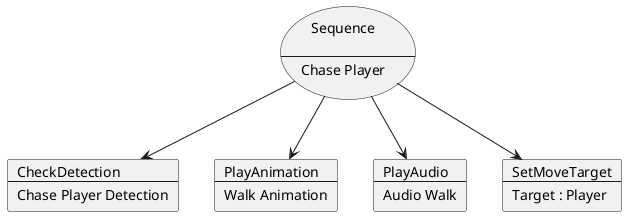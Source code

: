 @startuml

usecase Sequence[
    Sequence

    ---
    Chase Player
]
card CheckDetection[
    CheckDetection
    ---
    Chase Player Detection
]
card PlayAnimation[
    PlayAnimation
    ---
    Walk Animation
]
card PlayAudio[
    PlayAudio
    ---
    Audio Walk
]
card SetMoveTarget[
    SetMoveTarget
    ---
    Target : Player
]

Sequence-->CheckDetection
Sequence-->PlayAnimation
Sequence-->PlayAudio
Sequence-->SetMoveTarget

@enduml